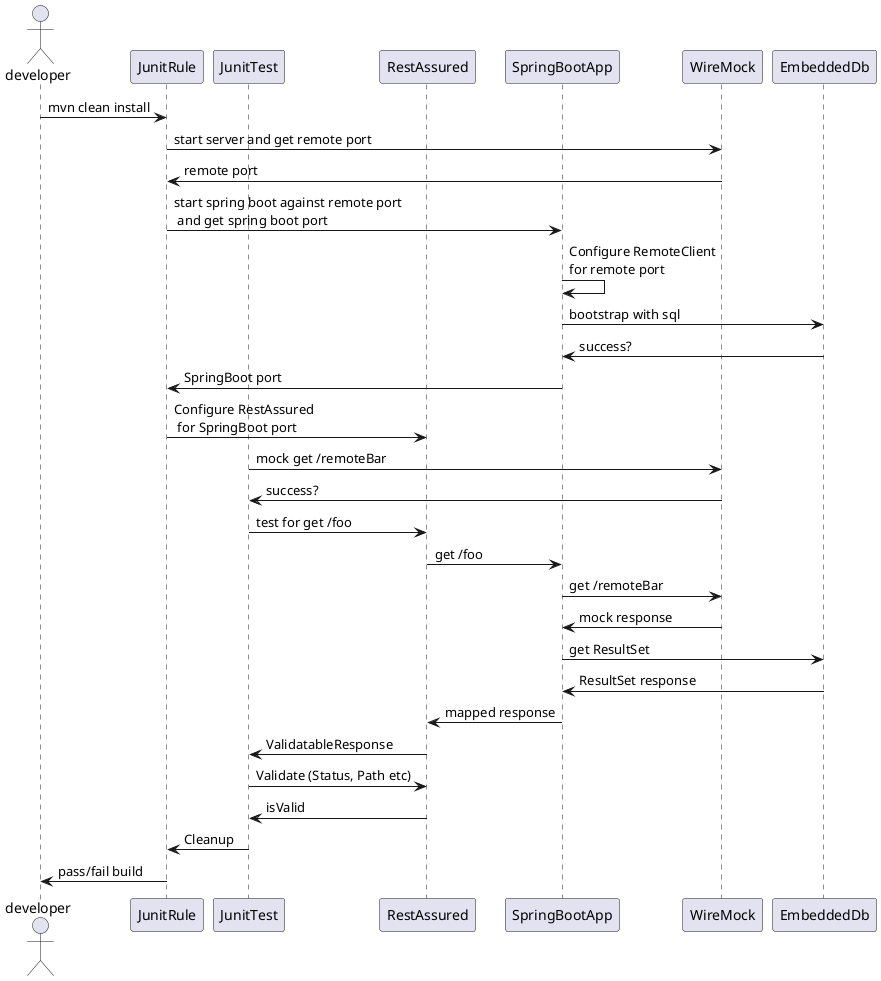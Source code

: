 @startuml

actor developer as d
participant JunitRule as j
participant JunitTest as jt
participant RestAssured as ra
participant SpringBootApp as sb
participant WireMock as wm
participant EmbeddedDb as edb

d -> j: mvn clean install
j -> wm: start server and get remote port
j <- wm: remote port
j -> sb: start spring boot against remote port \n and get spring boot port
sb -> sb: Configure RemoteClient\nfor remote port
sb -> edb: bootstrap with sql
edb -> sb: success?
sb -> j: SpringBoot port
j -> ra: Configure RestAssured\n for SpringBoot port
jt -> wm: mock get /remoteBar
wm -> jt: success?
jt -> ra: test for get /foo
ra -> sb: get /foo
sb -> wm: get /remoteBar
wm -> sb: mock response
sb -> edb: get ResultSet
edb -> sb: ResultSet response
sb -> ra: mapped response
ra -> jt: ValidatableResponse
jt -> ra: Validate (Status, Path etc)
ra -> jt: isValid
jt -> j: Cleanup
j -> d: pass/fail build
@enduml
